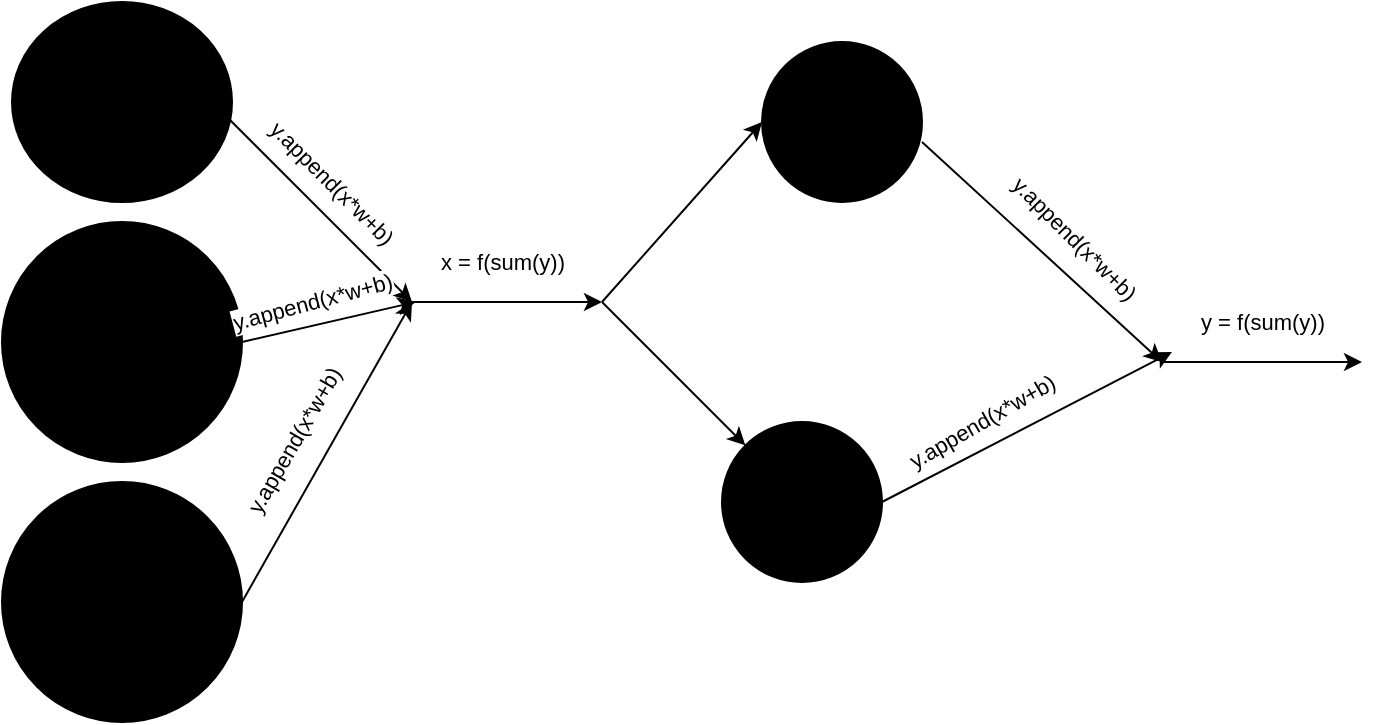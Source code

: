<mxfile>
    <diagram id="lgC0vI8X5FuwqdmXACG5" name="Page-1">
        <mxGraphModel dx="388" dy="412" grid="1" gridSize="10" guides="1" tooltips="1" connect="1" arrows="1" fold="1" page="1" pageScale="1" pageWidth="1100" pageHeight="1700" background="none" math="0" shadow="0">
            <root>
                <mxCell id="0"/>
                <mxCell id="1" parent="0"/>
                <mxCell id="8" value="b=4 w=3" style="ellipse;whiteSpace=wrap;html=1;fillColor=#000000;" parent="1" vertex="1">
                    <mxGeometry x="300" y="390" width="120" height="120" as="geometry"/>
                </mxCell>
                <mxCell id="5" value="b=4 w=3" style="ellipse;whiteSpace=wrap;html=1;fillColor=#000000;" parent="1" vertex="1">
                    <mxGeometry x="300" y="260" width="120" height="120" as="geometry"/>
                </mxCell>
                <mxCell id="2" value="b=1, w&lt;br&gt;=2" style="ellipse;whiteSpace=wrap;html=1;fillColor=#000000;" parent="1" vertex="1">
                    <mxGeometry x="305" y="150" width="110" height="100" as="geometry"/>
                </mxCell>
                <mxCell id="3" value="" style="endArrow=classic;html=1;exitX=1;exitY=0.5;exitDx=0;exitDy=0;" parent="1" edge="1">
                    <mxGeometry width="50" height="50" relative="1" as="geometry">
                        <mxPoint x="405" y="200" as="sourcePoint"/>
                        <mxPoint x="505" y="300" as="targetPoint"/>
                    </mxGeometry>
                </mxCell>
                <mxCell id="4" value="y.append(x*w+b)" style="edgeLabel;html=1;align=center;verticalAlign=middle;resizable=0;points=[];rotation=45;" parent="3" vertex="1" connectable="0">
                    <mxGeometry x="0.615" relative="1" as="geometry">
                        <mxPoint x="-21" y="-41" as="offset"/>
                    </mxGeometry>
                </mxCell>
                <mxCell id="6" value="" style="endArrow=classic;html=1;exitX=1;exitY=0.5;exitDx=0;exitDy=0;" parent="1" source="5" edge="1">
                    <mxGeometry width="50" height="50" relative="1" as="geometry">
                        <mxPoint x="420" y="310" as="sourcePoint"/>
                        <mxPoint x="506.852" y="300" as="targetPoint"/>
                    </mxGeometry>
                </mxCell>
                <mxCell id="7" value="y.append(x*w+b)" style="edgeLabel;html=1;align=center;verticalAlign=middle;resizable=0;points=[];rotation=-60;" parent="6" vertex="1" connectable="0">
                    <mxGeometry x="0.615" relative="1" as="geometry">
                        <mxPoint x="-45" y="66" as="offset"/>
                    </mxGeometry>
                </mxCell>
                <mxCell id="9" value="" style="endArrow=classic;html=1;exitX=1;exitY=0.5;exitDx=0;exitDy=0;" parent="1" source="8" edge="1">
                    <mxGeometry width="50" height="50" relative="1" as="geometry">
                        <mxPoint x="420" y="440" as="sourcePoint"/>
                        <mxPoint x="505" y="300" as="targetPoint"/>
                    </mxGeometry>
                </mxCell>
                <mxCell id="10" value="y.append(x*w+b)" style="edgeLabel;html=1;align=center;verticalAlign=middle;resizable=0;points=[];rotation=-15;" parent="9" vertex="1" connectable="0">
                    <mxGeometry x="0.615" relative="1" as="geometry">
                        <mxPoint x="-34" y="-29" as="offset"/>
                    </mxGeometry>
                </mxCell>
                <mxCell id="12" value="x = f(sum(y))" style="endArrow=classic;html=1;" parent="1" edge="1">
                    <mxGeometry y="20" width="50" height="50" relative="1" as="geometry">
                        <mxPoint x="500" y="300" as="sourcePoint"/>
                        <mxPoint x="600" y="300" as="targetPoint"/>
                        <mxPoint as="offset"/>
                    </mxGeometry>
                </mxCell>
                <mxCell id="14" value="" style="endArrow=classic;html=1;" parent="1" target="16" edge="1">
                    <mxGeometry width="50" height="50" relative="1" as="geometry">
                        <mxPoint x="600" y="300" as="sourcePoint"/>
                        <mxPoint x="670" y="360" as="targetPoint"/>
                    </mxGeometry>
                </mxCell>
                <mxCell id="15" value="" style="endArrow=classic;html=1;" parent="1" edge="1">
                    <mxGeometry width="50" height="50" relative="1" as="geometry">
                        <mxPoint x="600" y="300" as="sourcePoint"/>
                        <mxPoint x="680" y="210" as="targetPoint"/>
                    </mxGeometry>
                </mxCell>
                <mxCell id="16" value="w=2 b=4" style="ellipse;whiteSpace=wrap;html=1;aspect=fixed;fillColor=#000000;" parent="1" vertex="1">
                    <mxGeometry x="660" y="360" width="80" height="80" as="geometry"/>
                </mxCell>
                <mxCell id="17" value="w=3 b=1" style="ellipse;whiteSpace=wrap;html=1;aspect=fixed;fillColor=#000000;" parent="1" vertex="1">
                    <mxGeometry x="680" y="170" width="80" height="80" as="geometry"/>
                </mxCell>
                <mxCell id="20" value="" style="endArrow=classic;html=1;exitX=1;exitY=0.5;exitDx=0;exitDy=0;" parent="1" edge="1">
                    <mxGeometry width="50" height="50" relative="1" as="geometry">
                        <mxPoint x="760" y="220" as="sourcePoint"/>
                        <mxPoint x="880" y="330" as="targetPoint"/>
                    </mxGeometry>
                </mxCell>
                <mxCell id="21" value="y.append(x*w+b)" style="edgeLabel;html=1;align=center;verticalAlign=middle;resizable=0;points=[];rotation=45;" parent="20" vertex="1" connectable="0">
                    <mxGeometry x="0.615" relative="1" as="geometry">
                        <mxPoint x="-21" y="-41" as="offset"/>
                    </mxGeometry>
                </mxCell>
                <mxCell id="22" value="" style="endArrow=classic;html=1;exitX=1;exitY=0.5;exitDx=0;exitDy=0;" parent="1" source="16" edge="1">
                    <mxGeometry width="50" height="50" relative="1" as="geometry">
                        <mxPoint x="800.0" y="475" as="sourcePoint"/>
                        <mxPoint x="885" y="325" as="targetPoint"/>
                    </mxGeometry>
                </mxCell>
                <mxCell id="23" value="y.append(x*w+b)" style="edgeLabel;html=1;align=center;verticalAlign=middle;resizable=0;points=[];rotation=-30;" parent="22" vertex="1" connectable="0">
                    <mxGeometry x="0.615" relative="1" as="geometry">
                        <mxPoint x="-68" y="21" as="offset"/>
                    </mxGeometry>
                </mxCell>
                <mxCell id="24" value="y&amp;nbsp;= f(sum(y))" style="endArrow=classic;html=1;" parent="1" edge="1">
                    <mxGeometry y="20" width="50" height="50" relative="1" as="geometry">
                        <mxPoint x="880" y="330" as="sourcePoint"/>
                        <mxPoint x="980" y="330" as="targetPoint"/>
                        <mxPoint as="offset"/>
                    </mxGeometry>
                </mxCell>
            </root>
        </mxGraphModel>
    </diagram>
</mxfile>